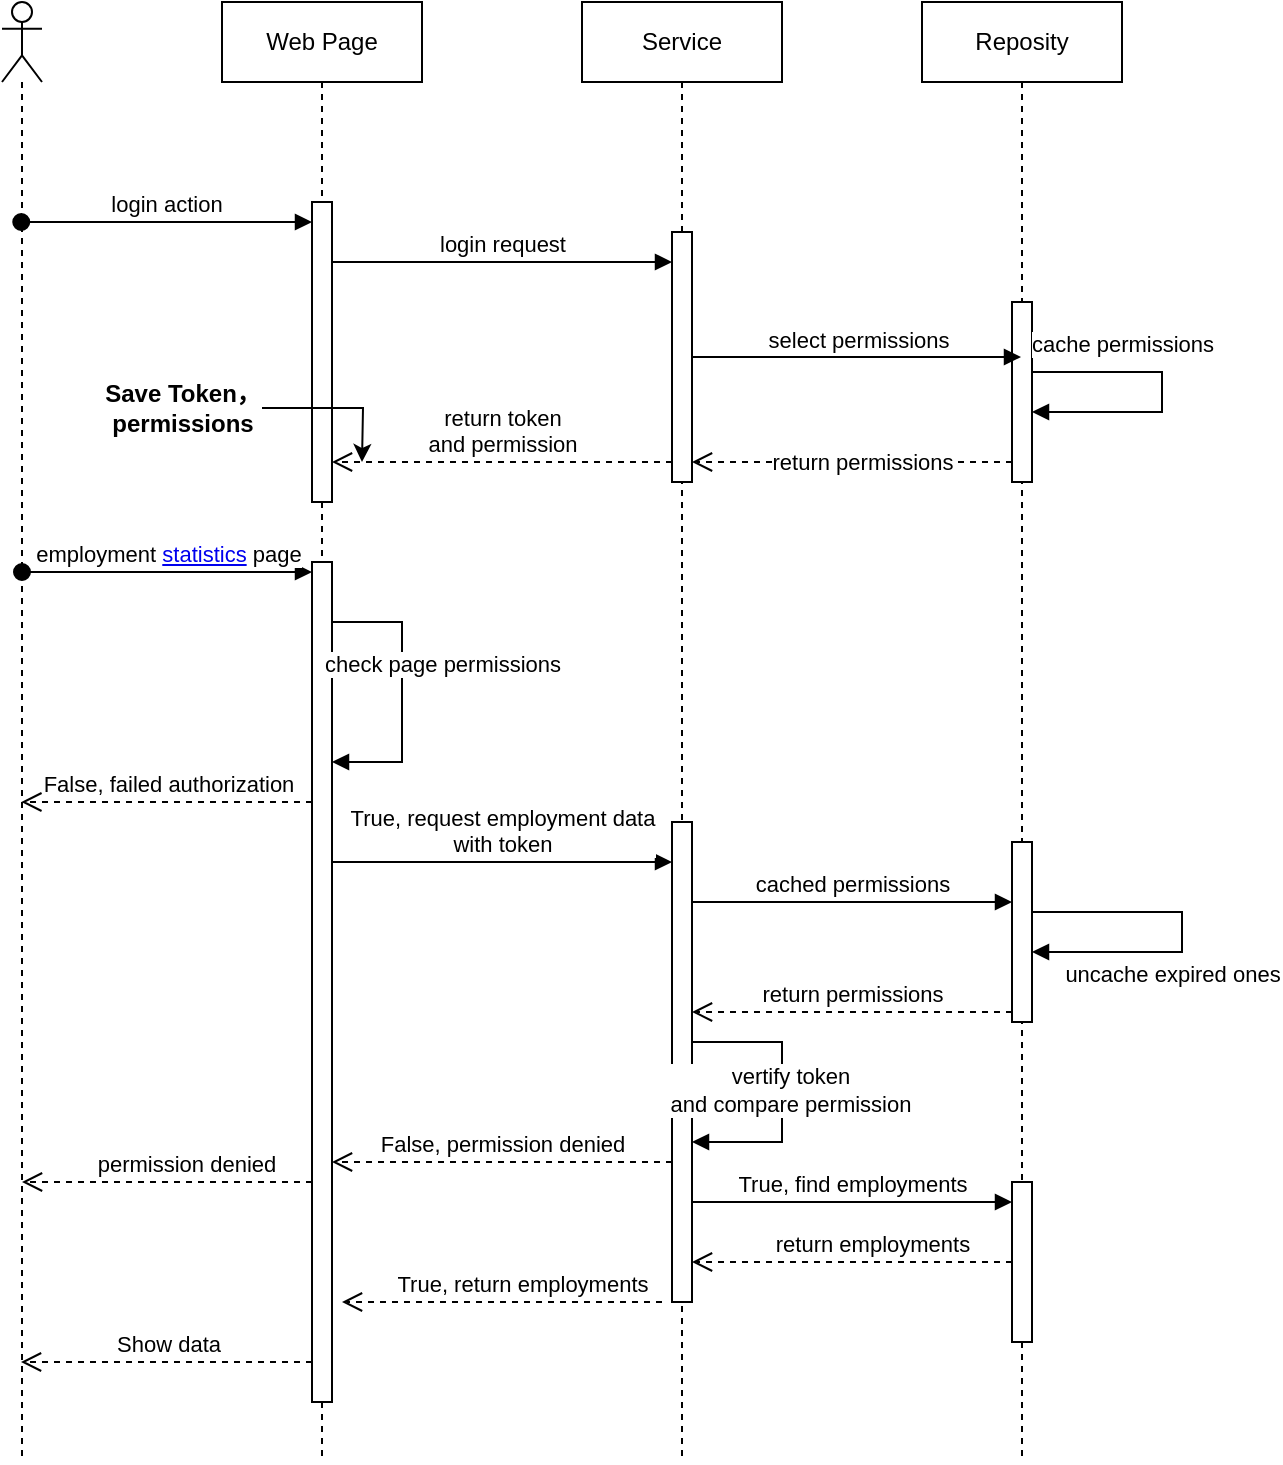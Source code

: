 <mxfile version="24.0.7" type="github">
  <diagram name="Page-1" id="pcb0F8Uie9docCY4vdkL">
    <mxGraphModel dx="1054" dy="591" grid="1" gridSize="10" guides="1" tooltips="1" connect="1" arrows="1" fold="1" page="1" pageScale="1" pageWidth="850" pageHeight="1100" math="0" shadow="0">
      <root>
        <mxCell id="0" />
        <mxCell id="1" parent="0" />
        <mxCell id="zOkPQA7Ew5qs01LmY937-18" value="Web Page" style="shape=umlLifeline;perimeter=lifelinePerimeter;whiteSpace=wrap;html=1;container=1;dropTarget=0;collapsible=0;recursiveResize=0;outlineConnect=0;portConstraint=eastwest;newEdgeStyle={&quot;curved&quot;:0,&quot;rounded&quot;:0};" vertex="1" parent="1">
          <mxGeometry x="140" y="210" width="100" height="730" as="geometry" />
        </mxCell>
        <mxCell id="zOkPQA7Ew5qs01LmY937-25" value="" style="html=1;points=[[0,0,0,0,5],[0,1,0,0,-5],[1,0,0,0,5],[1,1,0,0,-5]];perimeter=orthogonalPerimeter;outlineConnect=0;targetShapes=umlLifeline;portConstraint=eastwest;newEdgeStyle={&quot;curved&quot;:0,&quot;rounded&quot;:0};" vertex="1" parent="zOkPQA7Ew5qs01LmY937-18">
          <mxGeometry x="45" y="100" width="10" height="150" as="geometry" />
        </mxCell>
        <mxCell id="zOkPQA7Ew5qs01LmY937-43" value="" style="html=1;points=[[0,0,0,0,5],[0,1,0,0,-5],[1,0,0,0,5],[1,1,0,0,-5]];perimeter=orthogonalPerimeter;outlineConnect=0;targetShapes=umlLifeline;portConstraint=eastwest;newEdgeStyle={&quot;curved&quot;:0,&quot;rounded&quot;:0};" vertex="1" parent="zOkPQA7Ew5qs01LmY937-18">
          <mxGeometry x="45" y="280" width="10" height="420" as="geometry" />
        </mxCell>
        <mxCell id="zOkPQA7Ew5qs01LmY937-47" value="" style="endArrow=block;endFill=1;html=1;edgeStyle=orthogonalEdgeStyle;align=left;verticalAlign=top;rounded=0;elbow=horizontal;" edge="1" parent="zOkPQA7Ew5qs01LmY937-18" target="zOkPQA7Ew5qs01LmY937-43">
          <mxGeometry x="-1" relative="1" as="geometry">
            <mxPoint x="55" y="310" as="sourcePoint" />
            <mxPoint x="55" y="350" as="targetPoint" />
            <Array as="points">
              <mxPoint x="90" y="310" />
              <mxPoint x="90" y="380" />
            </Array>
          </mxGeometry>
        </mxCell>
        <mxCell id="zOkPQA7Ew5qs01LmY937-49" value="check page permissions" style="edgeLabel;html=1;align=center;verticalAlign=middle;resizable=0;points=[];" vertex="1" connectable="0" parent="zOkPQA7Ew5qs01LmY937-47">
          <mxGeometry x="-0.206" y="2" relative="1" as="geometry">
            <mxPoint x="18" as="offset" />
          </mxGeometry>
        </mxCell>
        <mxCell id="zOkPQA7Ew5qs01LmY937-19" value="" style="shape=umlLifeline;perimeter=lifelinePerimeter;whiteSpace=wrap;html=1;container=1;dropTarget=0;collapsible=0;recursiveResize=0;outlineConnect=0;portConstraint=eastwest;newEdgeStyle={&quot;curved&quot;:0,&quot;rounded&quot;:0};participant=umlActor;" vertex="1" parent="1">
          <mxGeometry x="30" y="210" width="20" height="730" as="geometry" />
        </mxCell>
        <mxCell id="zOkPQA7Ew5qs01LmY937-20" value="Service" style="shape=umlLifeline;perimeter=lifelinePerimeter;whiteSpace=wrap;html=1;container=1;dropTarget=0;collapsible=0;recursiveResize=0;outlineConnect=0;portConstraint=eastwest;newEdgeStyle={&quot;curved&quot;:0,&quot;rounded&quot;:0};" vertex="1" parent="1">
          <mxGeometry x="320" y="210" width="100" height="730" as="geometry" />
        </mxCell>
        <mxCell id="zOkPQA7Ew5qs01LmY937-29" value="" style="html=1;points=[[0,0,0,0,5],[0,1,0,0,-5],[1,0,0,0,5],[1,1,0,0,-5]];perimeter=orthogonalPerimeter;outlineConnect=0;targetShapes=umlLifeline;portConstraint=eastwest;newEdgeStyle={&quot;curved&quot;:0,&quot;rounded&quot;:0};" vertex="1" parent="zOkPQA7Ew5qs01LmY937-20">
          <mxGeometry x="45" y="115" width="10" height="125" as="geometry" />
        </mxCell>
        <mxCell id="zOkPQA7Ew5qs01LmY937-54" value="" style="html=1;points=[[0,0,0,0,5],[0,1,0,0,-5],[1,0,0,0,5],[1,1,0,0,-5]];perimeter=orthogonalPerimeter;outlineConnect=0;targetShapes=umlLifeline;portConstraint=eastwest;newEdgeStyle={&quot;curved&quot;:0,&quot;rounded&quot;:0};" vertex="1" parent="zOkPQA7Ew5qs01LmY937-20">
          <mxGeometry x="45" y="410" width="10" height="240" as="geometry" />
        </mxCell>
        <mxCell id="zOkPQA7Ew5qs01LmY937-63" value="" style="html=1;verticalAlign=bottom;endArrow=block;curved=0;rounded=0;" edge="1" parent="zOkPQA7Ew5qs01LmY937-20" source="zOkPQA7Ew5qs01LmY937-54" target="zOkPQA7Ew5qs01LmY937-54">
          <mxGeometry relative="1" as="geometry">
            <mxPoint x="55" y="510" as="sourcePoint" />
            <mxPoint x="55" y="570" as="targetPoint" />
            <Array as="points">
              <mxPoint x="100" y="520" />
              <mxPoint x="100" y="570" />
            </Array>
          </mxGeometry>
        </mxCell>
        <mxCell id="zOkPQA7Ew5qs01LmY937-64" value="vertify token&lt;br&gt; and compare permission" style="edgeLabel;html=1;align=center;verticalAlign=middle;resizable=0;points=[];" vertex="1" connectable="0" parent="zOkPQA7Ew5qs01LmY937-63">
          <mxGeometry x="-0.015" y="4" relative="1" as="geometry">
            <mxPoint as="offset" />
          </mxGeometry>
        </mxCell>
        <mxCell id="zOkPQA7Ew5qs01LmY937-26" value="login action" style="html=1;verticalAlign=bottom;startArrow=oval;endArrow=block;startSize=8;curved=0;rounded=0;entryX=0;entryY=0;entryDx=0;entryDy=5;" edge="1" parent="1">
          <mxGeometry relative="1" as="geometry">
            <mxPoint x="39.63" y="320.0" as="sourcePoint" />
            <mxPoint x="185" y="320.0" as="targetPoint" />
          </mxGeometry>
        </mxCell>
        <mxCell id="zOkPQA7Ew5qs01LmY937-30" value="login request" style="html=1;verticalAlign=bottom;endArrow=block;curved=0;rounded=0;" edge="1" parent="1">
          <mxGeometry relative="1" as="geometry">
            <mxPoint x="195" y="340" as="sourcePoint" />
            <mxPoint x="365" y="340" as="targetPoint" />
          </mxGeometry>
        </mxCell>
        <mxCell id="zOkPQA7Ew5qs01LmY937-31" value="return token &lt;br&gt;and permission" style="html=1;verticalAlign=bottom;endArrow=open;dashed=1;endSize=8;curved=0;rounded=0;" edge="1" parent="1">
          <mxGeometry relative="1" as="geometry">
            <mxPoint x="195" y="440" as="targetPoint" />
            <mxPoint x="365" y="440" as="sourcePoint" />
          </mxGeometry>
        </mxCell>
        <mxCell id="zOkPQA7Ew5qs01LmY937-32" value="Reposity" style="shape=umlLifeline;perimeter=lifelinePerimeter;whiteSpace=wrap;html=1;container=1;dropTarget=0;collapsible=0;recursiveResize=0;outlineConnect=0;portConstraint=eastwest;newEdgeStyle={&quot;curved&quot;:0,&quot;rounded&quot;:0};" vertex="1" parent="1">
          <mxGeometry x="490" y="210" width="100" height="730" as="geometry" />
        </mxCell>
        <mxCell id="zOkPQA7Ew5qs01LmY937-34" value="" style="html=1;points=[[0,0,0,0,5],[0,1,0,0,-5],[1,0,0,0,5],[1,1,0,0,-5]];perimeter=orthogonalPerimeter;outlineConnect=0;targetShapes=umlLifeline;portConstraint=eastwest;newEdgeStyle={&quot;curved&quot;:0,&quot;rounded&quot;:0};" vertex="1" parent="zOkPQA7Ew5qs01LmY937-32">
          <mxGeometry x="45" y="150" width="10" height="90" as="geometry" />
        </mxCell>
        <mxCell id="zOkPQA7Ew5qs01LmY937-55" value="" style="html=1;points=[[0,0,0,0,5],[0,1,0,0,-5],[1,0,0,0,5],[1,1,0,0,-5]];perimeter=orthogonalPerimeter;outlineConnect=0;targetShapes=umlLifeline;portConstraint=eastwest;newEdgeStyle={&quot;curved&quot;:0,&quot;rounded&quot;:0};" vertex="1" parent="zOkPQA7Ew5qs01LmY937-32">
          <mxGeometry x="45" y="420" width="10" height="90" as="geometry" />
        </mxCell>
        <mxCell id="zOkPQA7Ew5qs01LmY937-61" value="cache permissions" style="html=1;verticalAlign=bottom;endArrow=block;curved=0;rounded=0;" edge="1" parent="zOkPQA7Ew5qs01LmY937-32" source="zOkPQA7Ew5qs01LmY937-34" target="zOkPQA7Ew5qs01LmY937-34">
          <mxGeometry x="-0.4" y="5" relative="1" as="geometry">
            <mxPoint x="49.63" y="190" as="sourcePoint" />
            <mxPoint x="255" y="190" as="targetPoint" />
            <Array as="points">
              <mxPoint x="120" y="200" />
            </Array>
            <mxPoint as="offset" />
          </mxGeometry>
        </mxCell>
        <mxCell id="zOkPQA7Ew5qs01LmY937-66" value="" style="html=1;points=[[0,0,0,0,5],[0,1,0,0,-5],[1,0,0,0,5],[1,1,0,0,-5]];perimeter=orthogonalPerimeter;outlineConnect=0;targetShapes=umlLifeline;portConstraint=eastwest;newEdgeStyle={&quot;curved&quot;:0,&quot;rounded&quot;:0};" vertex="1" parent="zOkPQA7Ew5qs01LmY937-32">
          <mxGeometry x="45" y="590" width="10" height="80" as="geometry" />
        </mxCell>
        <mxCell id="zOkPQA7Ew5qs01LmY937-71" value="uncache expired ones" style="html=1;verticalAlign=bottom;endArrow=block;curved=0;rounded=0;" edge="1" parent="zOkPQA7Ew5qs01LmY937-32" source="zOkPQA7Ew5qs01LmY937-55" target="zOkPQA7Ew5qs01LmY937-55">
          <mxGeometry x="0.176" y="20" relative="1" as="geometry">
            <mxPoint x="55" y="470" as="sourcePoint" />
            <mxPoint x="60" y="480" as="targetPoint" />
            <Array as="points">
              <mxPoint x="130" y="465" />
            </Array>
            <mxPoint as="offset" />
          </mxGeometry>
        </mxCell>
        <mxCell id="zOkPQA7Ew5qs01LmY937-36" value="select permissions" style="html=1;verticalAlign=bottom;endArrow=block;curved=0;rounded=0;" edge="1" parent="1" source="zOkPQA7Ew5qs01LmY937-29" target="zOkPQA7Ew5qs01LmY937-32">
          <mxGeometry relative="1" as="geometry">
            <mxPoint x="375" y="370" as="sourcePoint" />
            <mxPoint x="539.5" y="370" as="targetPoint" />
          </mxGeometry>
        </mxCell>
        <mxCell id="zOkPQA7Ew5qs01LmY937-35" value="" style="html=1;verticalAlign=bottom;endArrow=open;dashed=1;endSize=8;curved=0;rounded=0;" edge="1" parent="1" source="zOkPQA7Ew5qs01LmY937-34">
          <mxGeometry relative="1" as="geometry">
            <mxPoint x="375" y="440" as="targetPoint" />
            <mxPoint x="535" y="440" as="sourcePoint" />
          </mxGeometry>
        </mxCell>
        <mxCell id="zOkPQA7Ew5qs01LmY937-38" value="return permissions" style="edgeLabel;html=1;align=center;verticalAlign=middle;resizable=0;points=[];" vertex="1" connectable="0" parent="zOkPQA7Ew5qs01LmY937-35">
          <mxGeometry x="0.281" y="-2" relative="1" as="geometry">
            <mxPoint x="27" y="2" as="offset" />
          </mxGeometry>
        </mxCell>
        <mxCell id="zOkPQA7Ew5qs01LmY937-41" style="edgeStyle=orthogonalEdgeStyle;rounded=0;orthogonalLoop=1;jettySize=auto;html=1;" edge="1" parent="1" source="zOkPQA7Ew5qs01LmY937-39">
          <mxGeometry relative="1" as="geometry">
            <mxPoint x="210" y="440" as="targetPoint" />
          </mxGeometry>
        </mxCell>
        <mxCell id="zOkPQA7Ew5qs01LmY937-39" value="Save Token，&lt;br&gt;permissions" style="text;align=center;fontStyle=1;verticalAlign=middle;spacingLeft=3;spacingRight=3;strokeColor=none;rotatable=0;points=[[0,0.5],[1,0.5]];portConstraint=eastwest;html=1;" vertex="1" parent="1">
          <mxGeometry x="80" y="400" width="80" height="26" as="geometry" />
        </mxCell>
        <mxCell id="zOkPQA7Ew5qs01LmY937-44" value="employment &lt;a&gt;statistics&lt;/a&gt; page" style="html=1;verticalAlign=bottom;startArrow=oval;endArrow=block;startSize=8;curved=0;rounded=0;entryX=0;entryY=0;entryDx=0;entryDy=5;" edge="1" target="zOkPQA7Ew5qs01LmY937-43" parent="1" source="zOkPQA7Ew5qs01LmY937-19">
          <mxGeometry relative="1" as="geometry">
            <mxPoint x="80" y="505" as="sourcePoint" />
          </mxGeometry>
        </mxCell>
        <mxCell id="zOkPQA7Ew5qs01LmY937-51" value="False, failed authorization" style="html=1;verticalAlign=bottom;endArrow=open;dashed=1;endSize=8;curved=0;rounded=0;" edge="1" parent="1">
          <mxGeometry x="-0.001" relative="1" as="geometry">
            <mxPoint x="185.0" y="610" as="sourcePoint" />
            <mxPoint x="39.667" y="610" as="targetPoint" />
            <mxPoint as="offset" />
          </mxGeometry>
        </mxCell>
        <mxCell id="zOkPQA7Ew5qs01LmY937-53" value="True, request employment data&lt;br&gt;with token" style="html=1;verticalAlign=bottom;endArrow=block;curved=0;rounded=0;" edge="1" parent="1" target="zOkPQA7Ew5qs01LmY937-54">
          <mxGeometry relative="1" as="geometry">
            <mxPoint x="195" y="640" as="sourcePoint" />
            <mxPoint x="365.0" y="640" as="targetPoint" />
          </mxGeometry>
        </mxCell>
        <mxCell id="zOkPQA7Ew5qs01LmY937-56" value="cached permissions" style="html=1;verticalAlign=bottom;endArrow=block;curved=0;rounded=0;" edge="1" target="zOkPQA7Ew5qs01LmY937-55" parent="1">
          <mxGeometry relative="1" as="geometry">
            <mxPoint x="375" y="660" as="sourcePoint" />
            <mxPoint x="535" y="660" as="targetPoint" />
          </mxGeometry>
        </mxCell>
        <mxCell id="zOkPQA7Ew5qs01LmY937-57" value="return permissions" style="html=1;verticalAlign=bottom;endArrow=open;dashed=1;endSize=8;curved=0;rounded=0;exitX=0;exitY=1;exitDx=0;exitDy=-5;" edge="1" source="zOkPQA7Ew5qs01LmY937-55" parent="1" target="zOkPQA7Ew5qs01LmY937-54">
          <mxGeometry relative="1" as="geometry">
            <mxPoint x="430" y="735" as="targetPoint" />
          </mxGeometry>
        </mxCell>
        <mxCell id="zOkPQA7Ew5qs01LmY937-59" value="Show data" style="html=1;verticalAlign=bottom;endArrow=open;dashed=1;endSize=8;curved=0;rounded=0;exitX=0;exitY=1;exitDx=0;exitDy=-5;exitPerimeter=0;" edge="1" parent="1">
          <mxGeometry x="-0.005" relative="1" as="geometry">
            <mxPoint x="185" y="890" as="sourcePoint" />
            <mxPoint x="39.5" y="890" as="targetPoint" />
            <mxPoint as="offset" />
          </mxGeometry>
        </mxCell>
        <mxCell id="zOkPQA7Ew5qs01LmY937-60" value="False, permission denied" style="html=1;verticalAlign=bottom;endArrow=open;dashed=1;endSize=8;curved=0;rounded=0;" edge="1" parent="1">
          <mxGeometry x="0.001" relative="1" as="geometry">
            <mxPoint x="195" y="790" as="targetPoint" />
            <mxPoint x="365" y="790" as="sourcePoint" />
            <mxPoint as="offset" />
          </mxGeometry>
        </mxCell>
        <mxCell id="zOkPQA7Ew5qs01LmY937-65" value="True, find employments" style="html=1;verticalAlign=bottom;endArrow=block;curved=0;rounded=0;" edge="1" parent="1">
          <mxGeometry relative="1" as="geometry">
            <mxPoint x="375" y="810" as="sourcePoint" />
            <mxPoint x="535" y="810" as="targetPoint" />
          </mxGeometry>
        </mxCell>
        <mxCell id="zOkPQA7Ew5qs01LmY937-67" value="return employments" style="html=1;verticalAlign=bottom;endArrow=open;dashed=1;endSize=8;curved=0;rounded=0;" edge="1" parent="1" source="zOkPQA7Ew5qs01LmY937-66" target="zOkPQA7Ew5qs01LmY937-54">
          <mxGeometry x="-0.125" relative="1" as="geometry">
            <mxPoint x="380" y="840" as="targetPoint" />
            <mxPoint x="530" y="850" as="sourcePoint" />
            <mxPoint as="offset" />
          </mxGeometry>
        </mxCell>
        <mxCell id="zOkPQA7Ew5qs01LmY937-72" value="permission denied" style="html=1;verticalAlign=bottom;endArrow=open;dashed=1;endSize=8;curved=0;rounded=0;" edge="1" parent="1" source="zOkPQA7Ew5qs01LmY937-43">
          <mxGeometry x="-0.125" relative="1" as="geometry">
            <mxPoint x="40" y="800" as="targetPoint" />
            <mxPoint x="180" y="800" as="sourcePoint" />
            <mxPoint as="offset" />
          </mxGeometry>
        </mxCell>
        <mxCell id="zOkPQA7Ew5qs01LmY937-73" value="True, return employments" style="html=1;verticalAlign=bottom;endArrow=open;dashed=1;endSize=8;curved=0;rounded=0;" edge="1" parent="1">
          <mxGeometry x="-0.125" relative="1" as="geometry">
            <mxPoint x="200" y="860" as="targetPoint" />
            <mxPoint x="360" y="860" as="sourcePoint" />
            <mxPoint as="offset" />
          </mxGeometry>
        </mxCell>
      </root>
    </mxGraphModel>
  </diagram>
</mxfile>
